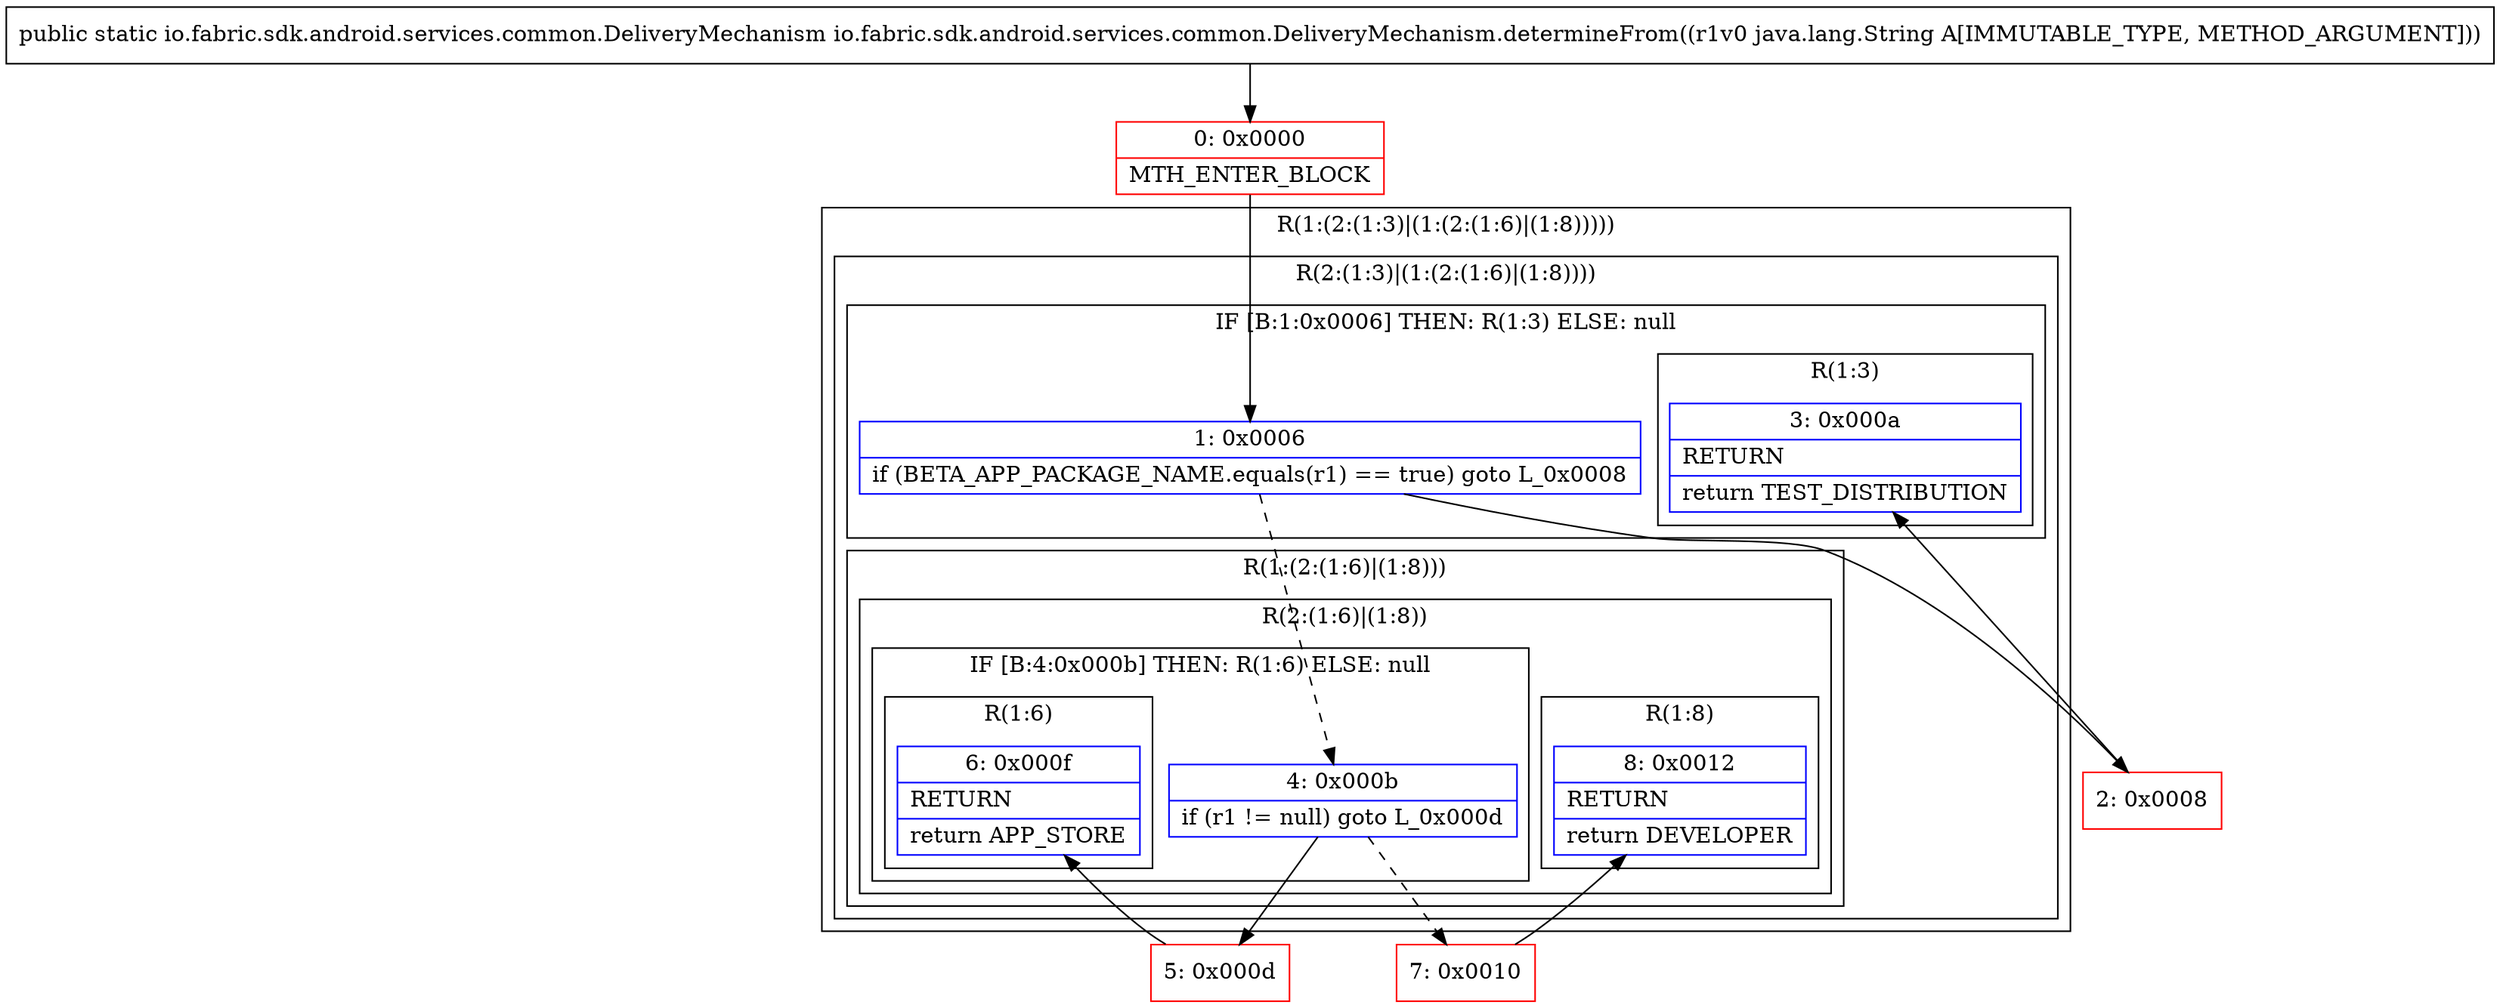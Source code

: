 digraph "CFG forio.fabric.sdk.android.services.common.DeliveryMechanism.determineFrom(Ljava\/lang\/String;)Lio\/fabric\/sdk\/android\/services\/common\/DeliveryMechanism;" {
subgraph cluster_Region_1793483490 {
label = "R(1:(2:(1:3)|(1:(2:(1:6)|(1:8)))))";
node [shape=record,color=blue];
subgraph cluster_Region_1636451400 {
label = "R(2:(1:3)|(1:(2:(1:6)|(1:8))))";
node [shape=record,color=blue];
subgraph cluster_IfRegion_54798000 {
label = "IF [B:1:0x0006] THEN: R(1:3) ELSE: null";
node [shape=record,color=blue];
Node_1 [shape=record,label="{1\:\ 0x0006|if (BETA_APP_PACKAGE_NAME.equals(r1) == true) goto L_0x0008\l}"];
subgraph cluster_Region_551019330 {
label = "R(1:3)";
node [shape=record,color=blue];
Node_3 [shape=record,label="{3\:\ 0x000a|RETURN\l|return TEST_DISTRIBUTION\l}"];
}
}
subgraph cluster_Region_2038396104 {
label = "R(1:(2:(1:6)|(1:8)))";
node [shape=record,color=blue];
subgraph cluster_Region_1256507307 {
label = "R(2:(1:6)|(1:8))";
node [shape=record,color=blue];
subgraph cluster_IfRegion_1756826081 {
label = "IF [B:4:0x000b] THEN: R(1:6) ELSE: null";
node [shape=record,color=blue];
Node_4 [shape=record,label="{4\:\ 0x000b|if (r1 != null) goto L_0x000d\l}"];
subgraph cluster_Region_2003118662 {
label = "R(1:6)";
node [shape=record,color=blue];
Node_6 [shape=record,label="{6\:\ 0x000f|RETURN\l|return APP_STORE\l}"];
}
}
subgraph cluster_Region_1975441750 {
label = "R(1:8)";
node [shape=record,color=blue];
Node_8 [shape=record,label="{8\:\ 0x0012|RETURN\l|return DEVELOPER\l}"];
}
}
}
}
}
Node_0 [shape=record,color=red,label="{0\:\ 0x0000|MTH_ENTER_BLOCK\l}"];
Node_2 [shape=record,color=red,label="{2\:\ 0x0008}"];
Node_5 [shape=record,color=red,label="{5\:\ 0x000d}"];
Node_7 [shape=record,color=red,label="{7\:\ 0x0010}"];
MethodNode[shape=record,label="{public static io.fabric.sdk.android.services.common.DeliveryMechanism io.fabric.sdk.android.services.common.DeliveryMechanism.determineFrom((r1v0 java.lang.String A[IMMUTABLE_TYPE, METHOD_ARGUMENT])) }"];
MethodNode -> Node_0;
Node_1 -> Node_2;
Node_1 -> Node_4[style=dashed];
Node_4 -> Node_5;
Node_4 -> Node_7[style=dashed];
Node_0 -> Node_1;
Node_2 -> Node_3;
Node_5 -> Node_6;
Node_7 -> Node_8;
}

